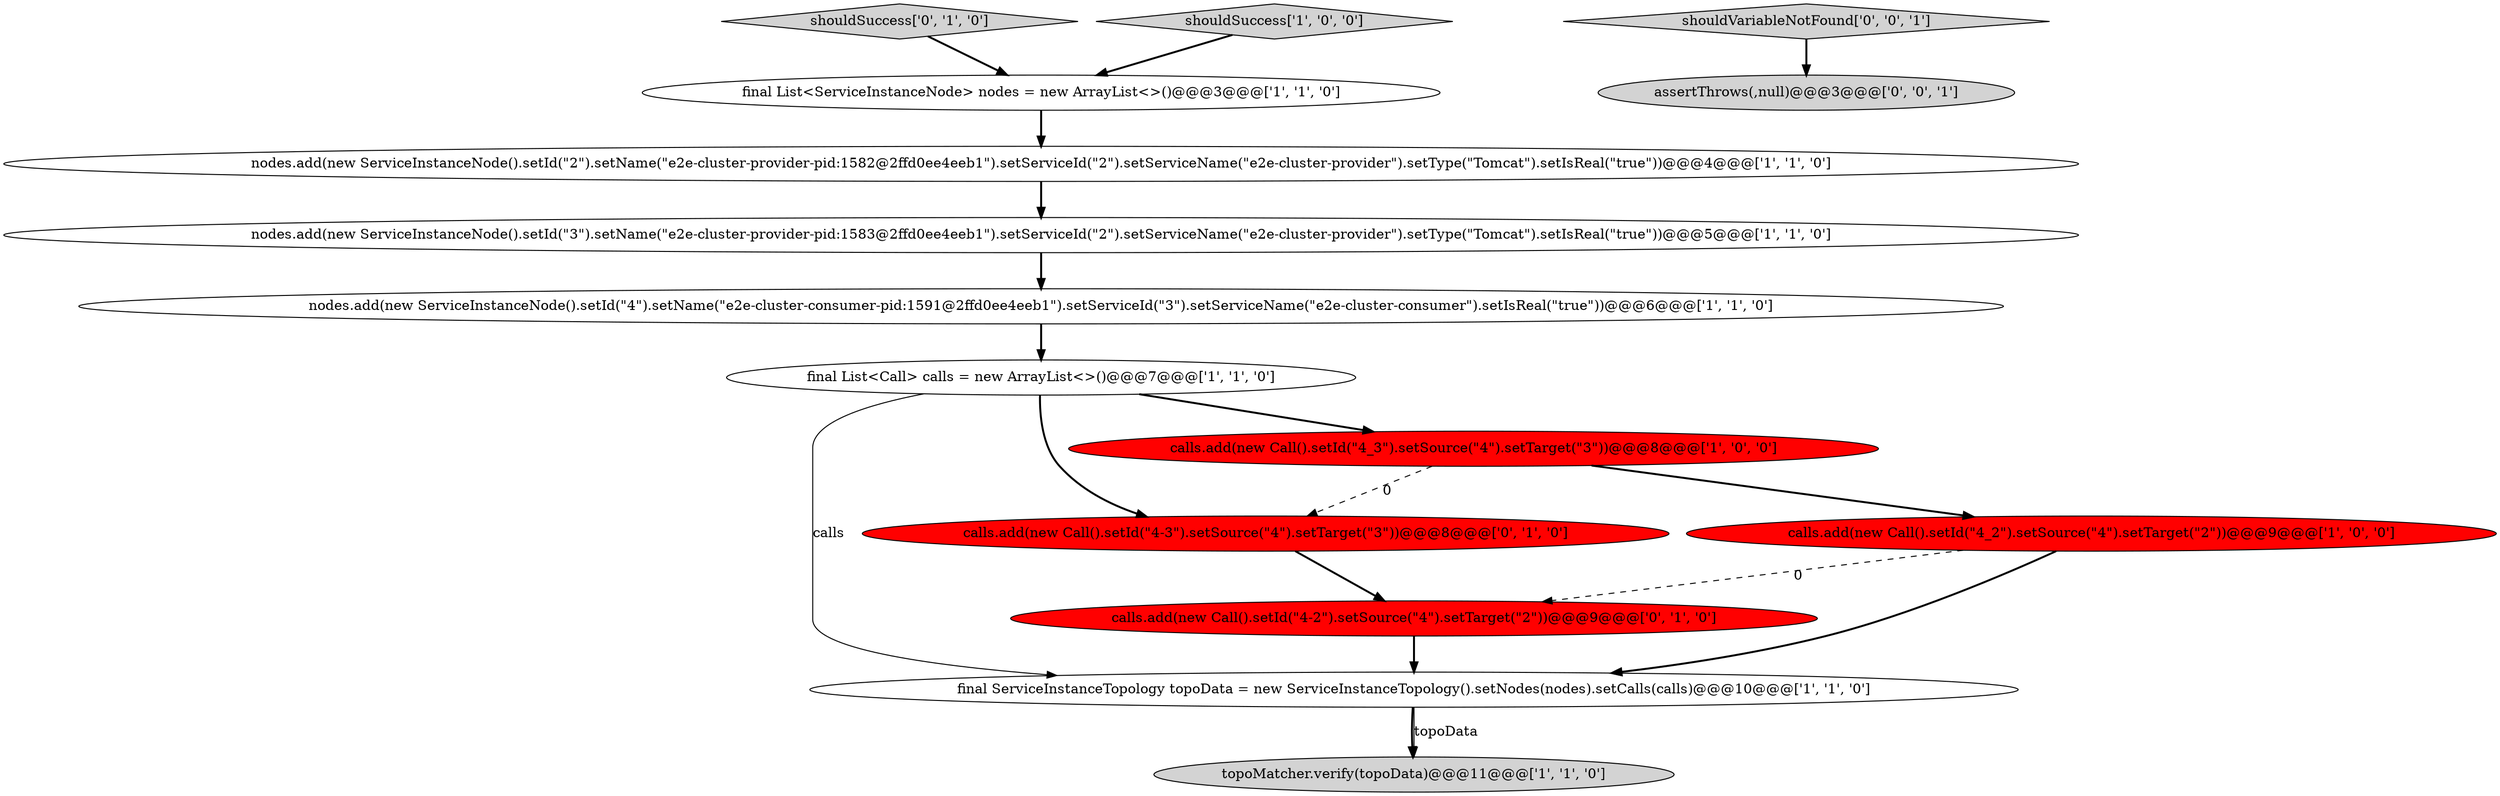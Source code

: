 digraph {
1 [style = filled, label = "calls.add(new Call().setId(\"4_2\").setSource(\"4\").setTarget(\"2\"))@@@9@@@['1', '0', '0']", fillcolor = red, shape = ellipse image = "AAA1AAABBB1BBB"];
10 [style = filled, label = "calls.add(new Call().setId(\"4-2\").setSource(\"4\").setTarget(\"2\"))@@@9@@@['0', '1', '0']", fillcolor = red, shape = ellipse image = "AAA1AAABBB2BBB"];
12 [style = filled, label = "calls.add(new Call().setId(\"4-3\").setSource(\"4\").setTarget(\"3\"))@@@8@@@['0', '1', '0']", fillcolor = red, shape = ellipse image = "AAA1AAABBB2BBB"];
3 [style = filled, label = "nodes.add(new ServiceInstanceNode().setId(\"3\").setName(\"e2e-cluster-provider-pid:1583@2ffd0ee4eeb1\").setServiceId(\"2\").setServiceName(\"e2e-cluster-provider\").setType(\"Tomcat\").setIsReal(\"true\"))@@@5@@@['1', '1', '0']", fillcolor = white, shape = ellipse image = "AAA0AAABBB1BBB"];
5 [style = filled, label = "final List<ServiceInstanceNode> nodes = new ArrayList<>()@@@3@@@['1', '1', '0']", fillcolor = white, shape = ellipse image = "AAA0AAABBB1BBB"];
14 [style = filled, label = "shouldVariableNotFound['0', '0', '1']", fillcolor = lightgray, shape = diamond image = "AAA0AAABBB3BBB"];
6 [style = filled, label = "nodes.add(new ServiceInstanceNode().setId(\"2\").setName(\"e2e-cluster-provider-pid:1582@2ffd0ee4eeb1\").setServiceId(\"2\").setServiceName(\"e2e-cluster-provider\").setType(\"Tomcat\").setIsReal(\"true\"))@@@4@@@['1', '1', '0']", fillcolor = white, shape = ellipse image = "AAA0AAABBB1BBB"];
13 [style = filled, label = "assertThrows(,null)@@@3@@@['0', '0', '1']", fillcolor = lightgray, shape = ellipse image = "AAA0AAABBB3BBB"];
11 [style = filled, label = "shouldSuccess['0', '1', '0']", fillcolor = lightgray, shape = diamond image = "AAA0AAABBB2BBB"];
2 [style = filled, label = "final List<Call> calls = new ArrayList<>()@@@7@@@['1', '1', '0']", fillcolor = white, shape = ellipse image = "AAA0AAABBB1BBB"];
4 [style = filled, label = "topoMatcher.verify(topoData)@@@11@@@['1', '1', '0']", fillcolor = lightgray, shape = ellipse image = "AAA0AAABBB1BBB"];
0 [style = filled, label = "nodes.add(new ServiceInstanceNode().setId(\"4\").setName(\"e2e-cluster-consumer-pid:1591@2ffd0ee4eeb1\").setServiceId(\"3\").setServiceName(\"e2e-cluster-consumer\").setIsReal(\"true\"))@@@6@@@['1', '1', '0']", fillcolor = white, shape = ellipse image = "AAA0AAABBB1BBB"];
8 [style = filled, label = "final ServiceInstanceTopology topoData = new ServiceInstanceTopology().setNodes(nodes).setCalls(calls)@@@10@@@['1', '1', '0']", fillcolor = white, shape = ellipse image = "AAA0AAABBB1BBB"];
7 [style = filled, label = "calls.add(new Call().setId(\"4_3\").setSource(\"4\").setTarget(\"3\"))@@@8@@@['1', '0', '0']", fillcolor = red, shape = ellipse image = "AAA1AAABBB1BBB"];
9 [style = filled, label = "shouldSuccess['1', '0', '0']", fillcolor = lightgray, shape = diamond image = "AAA0AAABBB1BBB"];
9->5 [style = bold, label=""];
7->12 [style = dashed, label="0"];
6->3 [style = bold, label=""];
11->5 [style = bold, label=""];
12->10 [style = bold, label=""];
7->1 [style = bold, label=""];
2->7 [style = bold, label=""];
1->8 [style = bold, label=""];
5->6 [style = bold, label=""];
8->4 [style = bold, label=""];
10->8 [style = bold, label=""];
14->13 [style = bold, label=""];
8->4 [style = solid, label="topoData"];
1->10 [style = dashed, label="0"];
2->8 [style = solid, label="calls"];
3->0 [style = bold, label=""];
2->12 [style = bold, label=""];
0->2 [style = bold, label=""];
}
